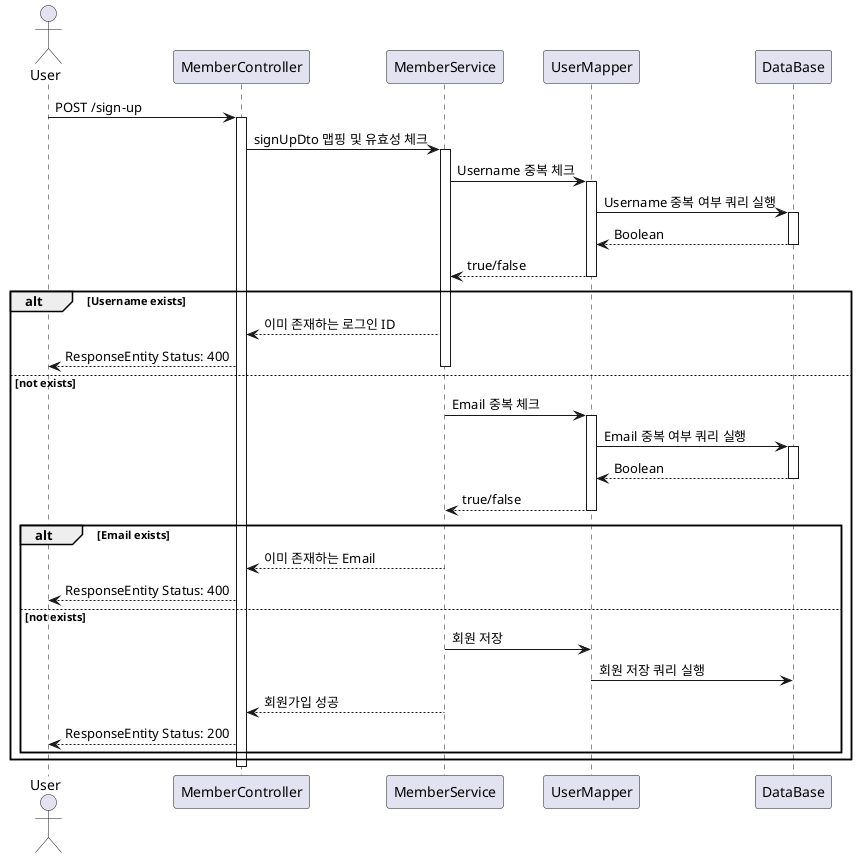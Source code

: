 @startuml
actor User

User -> MemberController: POST /sign-up
activate MemberController

MemberController -> MemberService: signUpDto 맵핑 및 유효성 체크
activate MemberService

MemberService -> UserMapper: Username 중복 체크
activate UserMapper

UserMapper -> DataBase : Username 중복 여부 쿼리 실행
activate DataBase

DataBase --> UserMapper: Boolean
deactivate DataBase
UserMapper --> MemberService: true/false
deactivate UserMapper

alt Username exists
    MemberService --> MemberController: 이미 존재하는 로그인 ID
    MemberController --> User: ResponseEntity Status: 400
    deactivate MemberService

else not exists
    MemberService -> UserMapper: Email 중복 체크
    activate UserMapper
    UserMapper -> DataBase : Email 중복 여부 쿼리 실행
    activate DataBase

    DataBase --> UserMapper: Boolean
    deactivate DataBase

    UserMapper --> MemberService: true/false
    deactivate UserMapper

    alt Email exists
        MemberService --> MemberController: 이미 존재하는 Email
        deactivate MemberService
        MemberController --> User: ResponseEntity Status: 400

    else not exists
        MemberService -> UserMapper: 회원 저장
        UserMapper -> DataBase: 회원 저장 쿼리 실행

        MemberService --> MemberController: 회원가입 성공
        deactivate MemberService
        MemberController --> User: ResponseEntity Status: 200
    end
end

deactivate MemberController

@enduml
